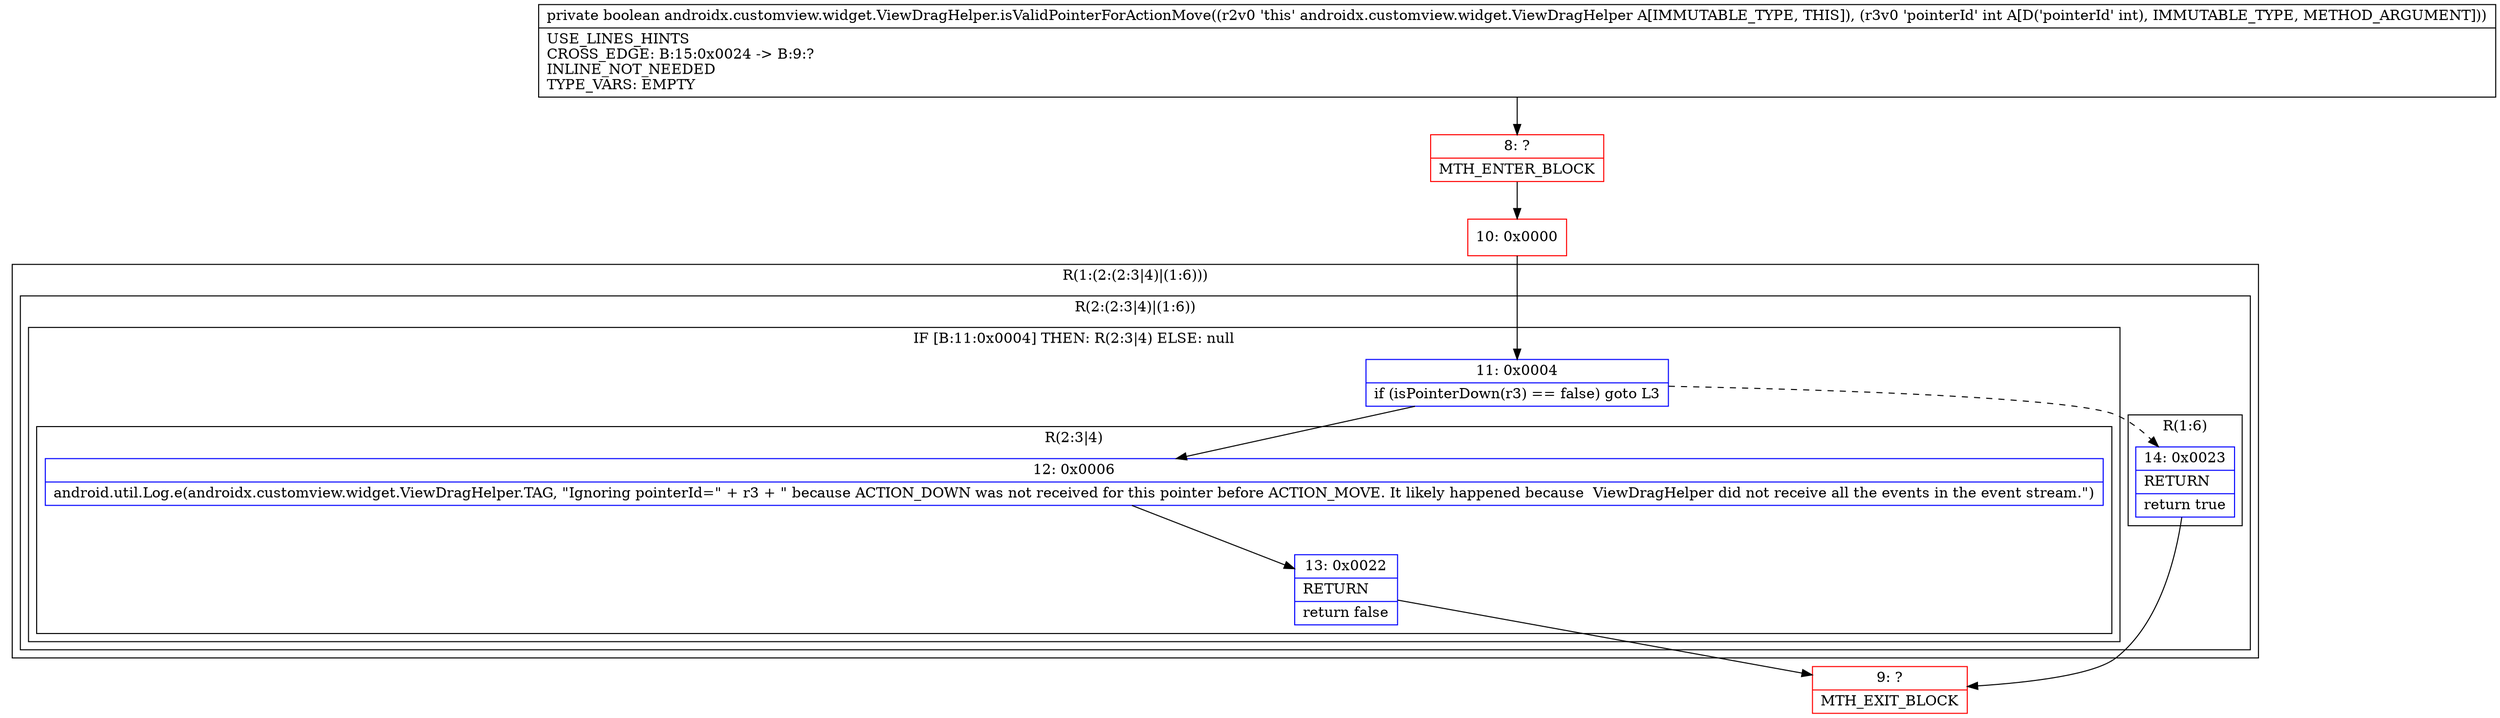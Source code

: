 digraph "CFG forandroidx.customview.widget.ViewDragHelper.isValidPointerForActionMove(I)Z" {
subgraph cluster_Region_2105284692 {
label = "R(1:(2:(2:3|4)|(1:6)))";
node [shape=record,color=blue];
subgraph cluster_Region_234963740 {
label = "R(2:(2:3|4)|(1:6))";
node [shape=record,color=blue];
subgraph cluster_IfRegion_69094166 {
label = "IF [B:11:0x0004] THEN: R(2:3|4) ELSE: null";
node [shape=record,color=blue];
Node_11 [shape=record,label="{11\:\ 0x0004|if (isPointerDown(r3) == false) goto L3\l}"];
subgraph cluster_Region_1915816514 {
label = "R(2:3|4)";
node [shape=record,color=blue];
Node_12 [shape=record,label="{12\:\ 0x0006|android.util.Log.e(androidx.customview.widget.ViewDragHelper.TAG, \"Ignoring pointerId=\" + r3 + \" because ACTION_DOWN was not received for this pointer before ACTION_MOVE. It likely happened because  ViewDragHelper did not receive all the events in the event stream.\")\l}"];
Node_13 [shape=record,label="{13\:\ 0x0022|RETURN\l|return false\l}"];
}
}
subgraph cluster_Region_1863455464 {
label = "R(1:6)";
node [shape=record,color=blue];
Node_14 [shape=record,label="{14\:\ 0x0023|RETURN\l|return true\l}"];
}
}
}
Node_8 [shape=record,color=red,label="{8\:\ ?|MTH_ENTER_BLOCK\l}"];
Node_10 [shape=record,color=red,label="{10\:\ 0x0000}"];
Node_9 [shape=record,color=red,label="{9\:\ ?|MTH_EXIT_BLOCK\l}"];
MethodNode[shape=record,label="{private boolean androidx.customview.widget.ViewDragHelper.isValidPointerForActionMove((r2v0 'this' androidx.customview.widget.ViewDragHelper A[IMMUTABLE_TYPE, THIS]), (r3v0 'pointerId' int A[D('pointerId' int), IMMUTABLE_TYPE, METHOD_ARGUMENT]))  | USE_LINES_HINTS\lCROSS_EDGE: B:15:0x0024 \-\> B:9:?\lINLINE_NOT_NEEDED\lTYPE_VARS: EMPTY\l}"];
MethodNode -> Node_8;Node_11 -> Node_12;
Node_11 -> Node_14[style=dashed];
Node_12 -> Node_13;
Node_13 -> Node_9;
Node_14 -> Node_9;
Node_8 -> Node_10;
Node_10 -> Node_11;
}

